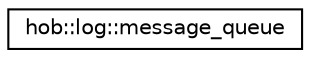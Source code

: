 digraph "Graphical Class Hierarchy"
{
 // LATEX_PDF_SIZE
  edge [fontname="Helvetica",fontsize="10",labelfontname="Helvetica",labelfontsize="10"];
  node [fontname="Helvetica",fontsize="10",shape=record];
  rankdir="LR";
  Node0 [label="hob::log::message_queue",height=0.2,width=0.4,color="black", fillcolor="white", style="filled",URL="$classhob_1_1log_1_1message__queue.html",tooltip="Thread safe STL queue for one consumer thread and one supplier thread. It is used for sending message..."];
}
